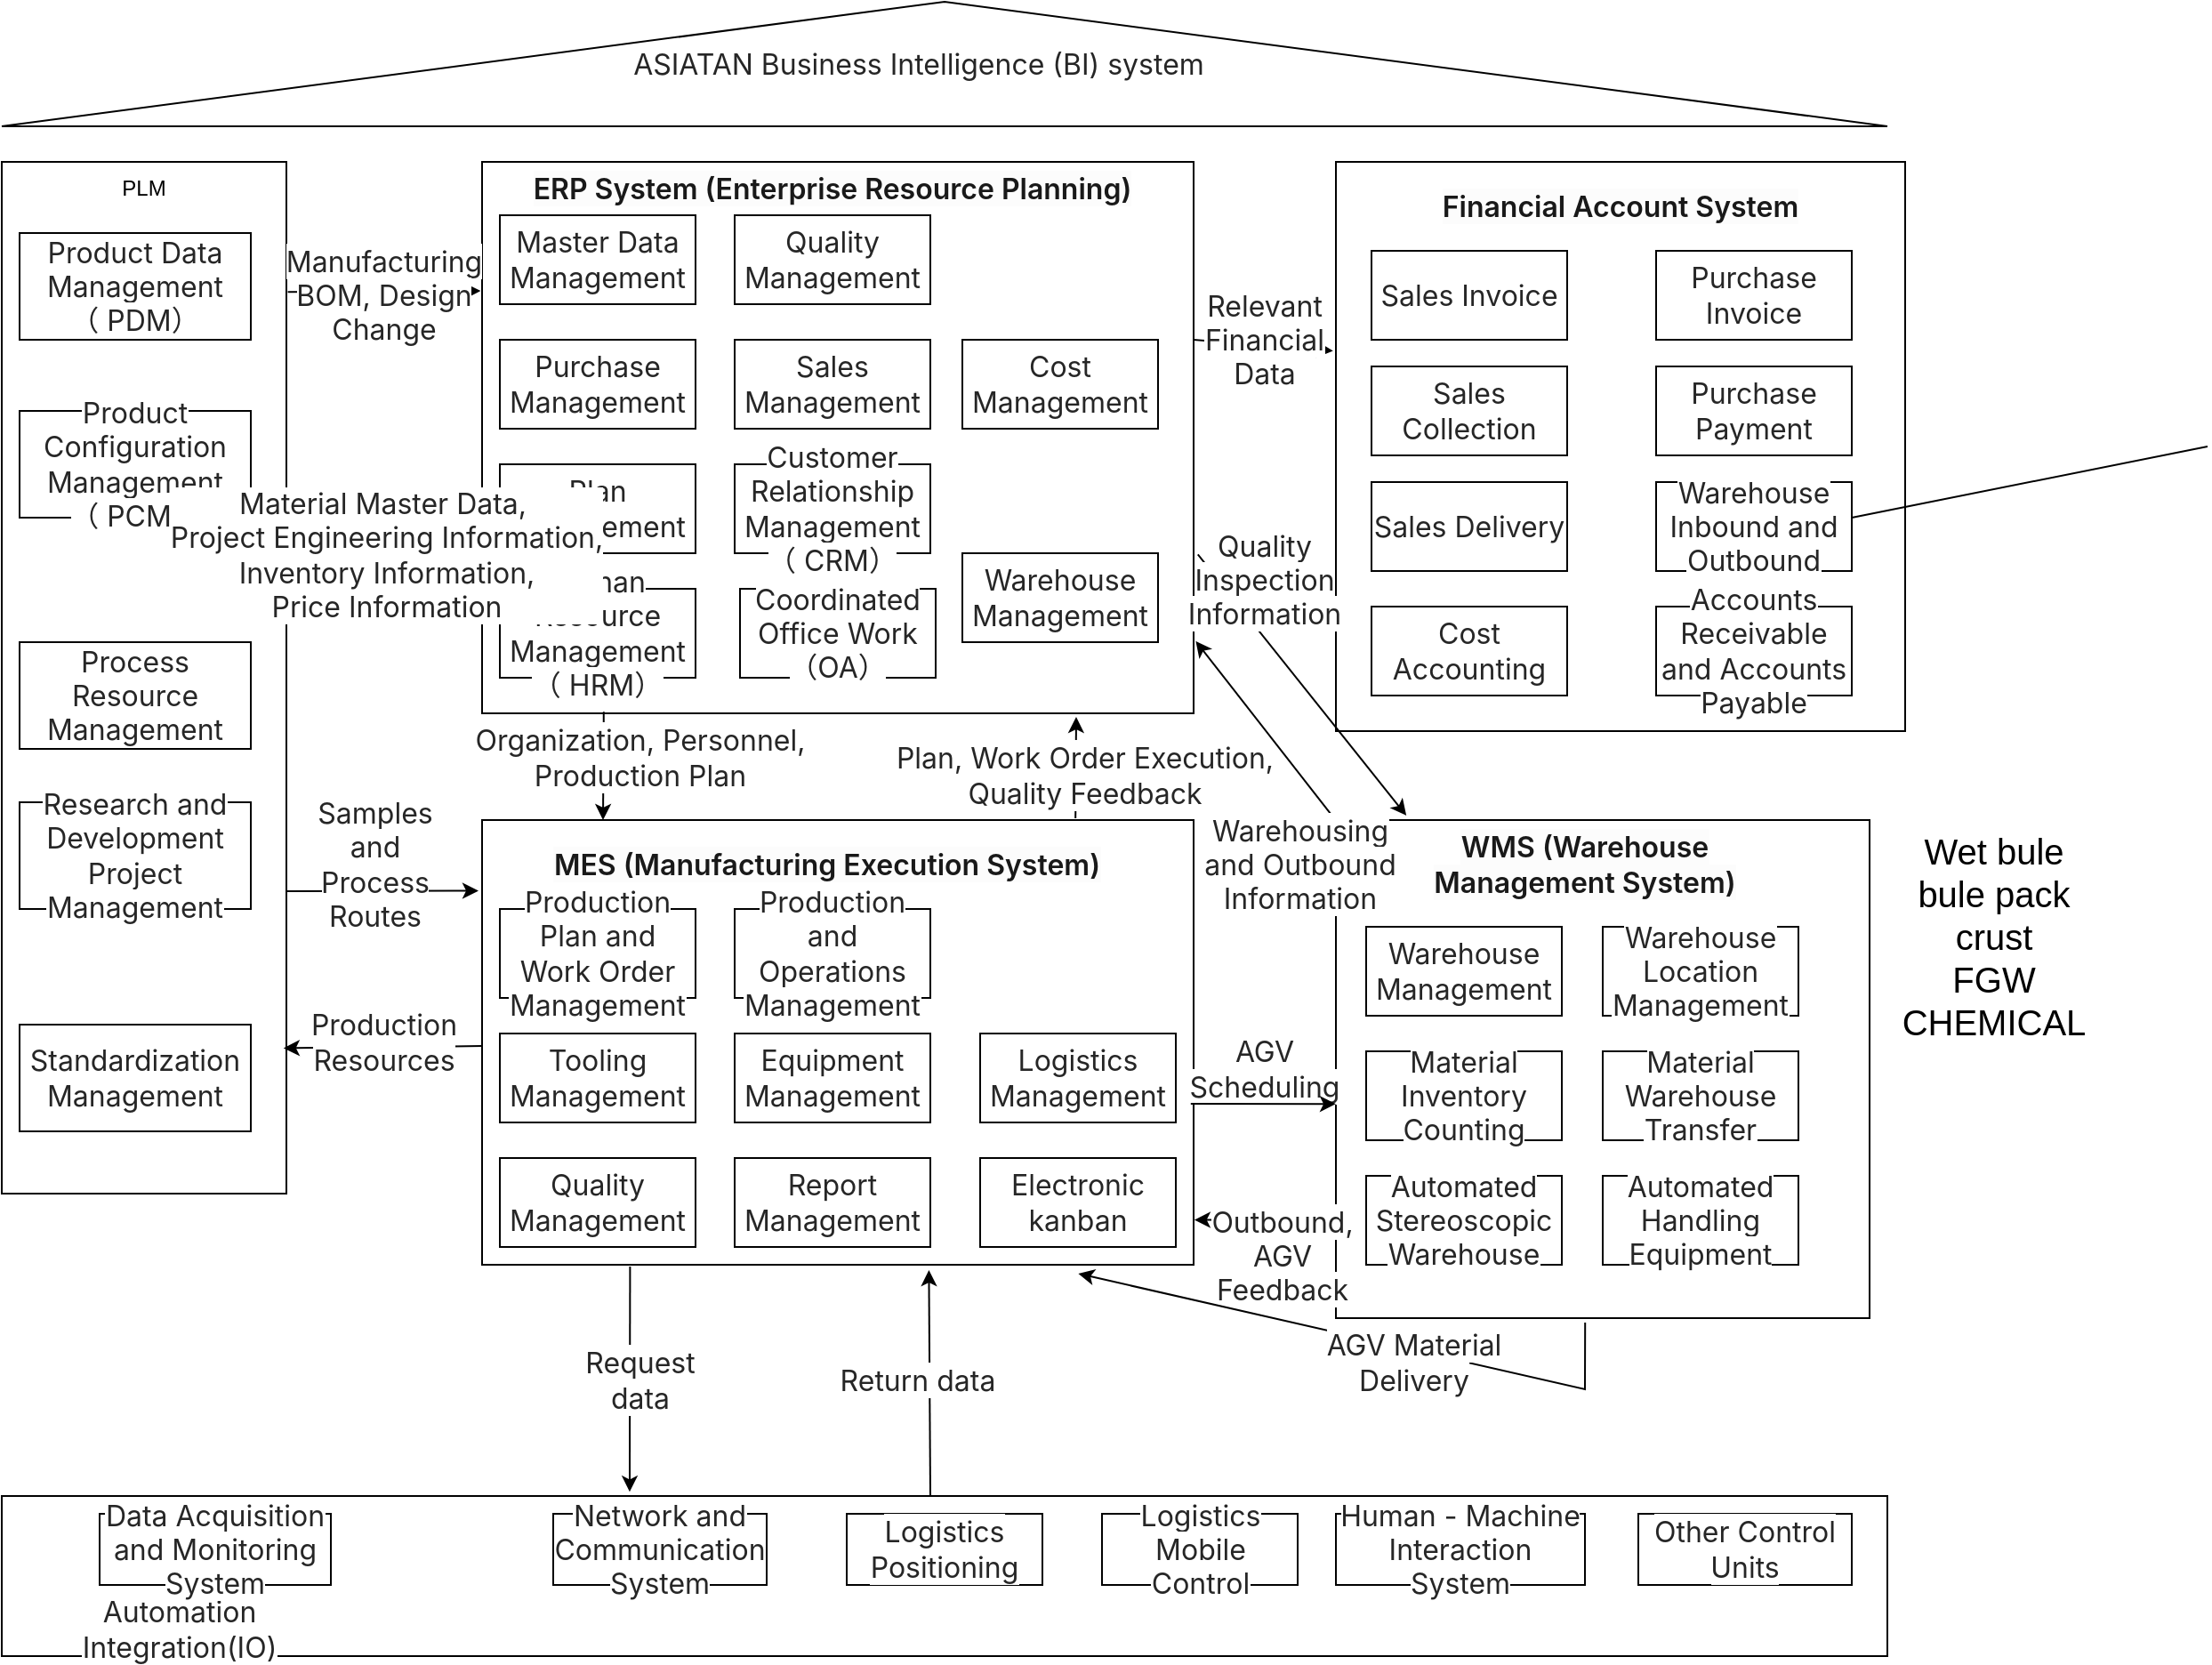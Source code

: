 <mxfile version="27.0.4" pages="2">
  <diagram name="第 1 页" id="Oy0f-ZVfPPDfLsjkSh2S">
    <mxGraphModel dx="2253" dy="777" grid="1" gridSize="10" guides="1" tooltips="1" connect="1" arrows="1" fold="1" page="1" pageScale="1" pageWidth="827" pageHeight="1169" math="0" shadow="0">
      <root>
        <mxCell id="0" />
        <mxCell id="1" parent="0" />
        <mxCell id="EUBYo1c7d4FHBWkMz8hj-1" value="" style="rounded=0;whiteSpace=wrap;html=1;" parent="1" vertex="1">
          <mxGeometry x="-50" y="870" width="1060" height="90" as="geometry" />
        </mxCell>
        <mxCell id="EUBYo1c7d4FHBWkMz8hj-2" value="" style="verticalLabelPosition=bottom;verticalAlign=top;html=1;shape=mxgraph.basic.acute_triangle;dx=0.5;" parent="1" vertex="1">
          <mxGeometry x="-50" y="30" width="1060" height="70" as="geometry" />
        </mxCell>
        <mxCell id="EUBYo1c7d4FHBWkMz8hj-3" value="" style="verticalLabelPosition=bottom;verticalAlign=top;html=1;shape=mxgraph.basic.rect;fillColor2=none;strokeWidth=1;size=20;indent=5;" parent="1" vertex="1">
          <mxGeometry x="-50" y="120" width="160" height="580" as="geometry" />
        </mxCell>
        <mxCell id="EUBYo1c7d4FHBWkMz8hj-6" value="" style="verticalLabelPosition=bottom;verticalAlign=top;html=1;shape=mxgraph.basic.rect;fillColor2=none;strokeWidth=1;size=20;indent=5;" parent="1" vertex="1">
          <mxGeometry x="220" y="120" width="400" height="310" as="geometry" />
        </mxCell>
        <mxCell id="EUBYo1c7d4FHBWkMz8hj-7" value="" style="verticalLabelPosition=bottom;verticalAlign=top;html=1;shape=mxgraph.basic.rect;fillColor2=none;strokeWidth=1;size=20;indent=5;" parent="1" vertex="1">
          <mxGeometry x="220" y="490" width="400" height="250" as="geometry" />
        </mxCell>
        <mxCell id="EUBYo1c7d4FHBWkMz8hj-9" value="" style="verticalLabelPosition=bottom;verticalAlign=top;html=1;shape=mxgraph.basic.rect;fillColor2=none;strokeWidth=1;size=20;indent=5;" parent="1" vertex="1">
          <mxGeometry x="700" y="120" width="320" height="320" as="geometry" />
        </mxCell>
        <mxCell id="EUBYo1c7d4FHBWkMz8hj-10" value="" style="verticalLabelPosition=bottom;verticalAlign=top;html=1;shape=mxgraph.basic.rect;fillColor2=none;strokeWidth=1;size=20;indent=5;" parent="1" vertex="1">
          <mxGeometry x="700" y="490" width="300" height="280" as="geometry" />
        </mxCell>
        <mxCell id="EUBYo1c7d4FHBWkMz8hj-11" value="&lt;span style=&quot;color: rgba(0, 0, 0, 0.85); font-family: Inter, -apple-system, BlinkMacSystemFont, &amp;quot;Segoe UI&amp;quot;, &amp;quot;SF Pro SC&amp;quot;, &amp;quot;SF Pro Display&amp;quot;, &amp;quot;SF Pro Icons&amp;quot;, &amp;quot;PingFang SC&amp;quot;, &amp;quot;Hiragino Sans GB&amp;quot;, &amp;quot;Microsoft YaHei&amp;quot;, &amp;quot;Helvetica Neue&amp;quot;, Helvetica, Arial, sans-serif; font-size: 16px; text-align: start; background-color: rgb(255, 255, 255);&quot;&gt;ASIATAN Business Intelligence (BI) system&lt;/span&gt;" style="text;html=1;align=center;verticalAlign=middle;whiteSpace=wrap;rounded=0;" parent="1" vertex="1">
          <mxGeometry x="294.5" y="50" width="341" height="30" as="geometry" />
        </mxCell>
        <mxCell id="EUBYo1c7d4FHBWkMz8hj-12" value="&lt;span style=&quot;color: rgba(0, 0, 0, 0.85); font-family: Inter, -apple-system, BlinkMacSystemFont, &amp;quot;Segoe UI&amp;quot;, &amp;quot;SF Pro SC&amp;quot;, &amp;quot;SF Pro Display&amp;quot;, &amp;quot;SF Pro Icons&amp;quot;, &amp;quot;PingFang SC&amp;quot;, &amp;quot;Hiragino Sans GB&amp;quot;, &amp;quot;Microsoft YaHei&amp;quot;, &amp;quot;Helvetica Neue&amp;quot;, Helvetica, Arial, sans-serif; font-size: 16px; text-align: start; background-color: rgb(255, 255, 255);&quot;&gt;Product Data Management&lt;/span&gt;&lt;div&gt;&lt;span style=&quot;color: rgba(0, 0, 0, 0.85); font-family: Inter, -apple-system, BlinkMacSystemFont, &amp;quot;Segoe UI&amp;quot;, &amp;quot;SF Pro SC&amp;quot;, &amp;quot;SF Pro Display&amp;quot;, &amp;quot;SF Pro Icons&amp;quot;, &amp;quot;PingFang SC&amp;quot;, &amp;quot;Hiragino Sans GB&amp;quot;, &amp;quot;Microsoft YaHei&amp;quot;, &amp;quot;Helvetica Neue&amp;quot;, Helvetica, Arial, sans-serif; font-size: 16px; text-align: start; background-color: rgb(255, 255, 255);&quot;&gt;（ PDM）&lt;/span&gt;&lt;/div&gt;" style="rounded=0;whiteSpace=wrap;html=1;movable=1;resizable=1;rotatable=1;deletable=1;editable=1;locked=0;connectable=1;" parent="1" vertex="1">
          <mxGeometry x="-40" y="160" width="130" height="60" as="geometry" />
        </mxCell>
        <mxCell id="EUBYo1c7d4FHBWkMz8hj-13" value="&lt;span style=&quot;color: rgba(0, 0, 0, 0.85); font-family: Inter, -apple-system, BlinkMacSystemFont, &amp;quot;Segoe UI&amp;quot;, &amp;quot;SF Pro SC&amp;quot;, &amp;quot;SF Pro Display&amp;quot;, &amp;quot;SF Pro Icons&amp;quot;, &amp;quot;PingFang SC&amp;quot;, &amp;quot;Hiragino Sans GB&amp;quot;, &amp;quot;Microsoft YaHei&amp;quot;, &amp;quot;Helvetica Neue&amp;quot;, Helvetica, Arial, sans-serif; font-size: 16px; text-align: start; background-color: rgb(255, 255, 255);&quot;&gt;Product Configuration Management&lt;/span&gt;&lt;div&gt;&lt;span style=&quot;color: rgba(0, 0, 0, 0.85); font-family: Inter, -apple-system, BlinkMacSystemFont, &amp;quot;Segoe UI&amp;quot;, &amp;quot;SF Pro SC&amp;quot;, &amp;quot;SF Pro Display&amp;quot;, &amp;quot;SF Pro Icons&amp;quot;, &amp;quot;PingFang SC&amp;quot;, &amp;quot;Hiragino Sans GB&amp;quot;, &amp;quot;Microsoft YaHei&amp;quot;, &amp;quot;Helvetica Neue&amp;quot;, Helvetica, Arial, sans-serif; font-size: 16px; text-align: start; background-color: rgb(255, 255, 255);&quot;&gt;（ PCM）&lt;/span&gt;&lt;/div&gt;" style="rounded=0;whiteSpace=wrap;html=1;movable=1;resizable=1;rotatable=1;deletable=1;editable=1;locked=0;connectable=1;" parent="1" vertex="1">
          <mxGeometry x="-40" y="260" width="130" height="60" as="geometry" />
        </mxCell>
        <mxCell id="EUBYo1c7d4FHBWkMz8hj-15" value="&lt;span style=&quot;color: rgba(0, 0, 0, 0.85); font-family: Inter, -apple-system, BlinkMacSystemFont, &amp;quot;Segoe UI&amp;quot;, &amp;quot;SF Pro SC&amp;quot;, &amp;quot;SF Pro Display&amp;quot;, &amp;quot;SF Pro Icons&amp;quot;, &amp;quot;PingFang SC&amp;quot;, &amp;quot;Hiragino Sans GB&amp;quot;, &amp;quot;Microsoft YaHei&amp;quot;, &amp;quot;Helvetica Neue&amp;quot;, Helvetica, Arial, sans-serif; font-size: 16px; text-align: start; background-color: rgb(255, 255, 255);&quot;&gt;Process Resource Management&lt;/span&gt;" style="rounded=0;whiteSpace=wrap;html=1;movable=1;resizable=1;rotatable=1;deletable=1;editable=1;locked=0;connectable=1;" parent="1" vertex="1">
          <mxGeometry x="-40" y="390" width="130" height="60" as="geometry" />
        </mxCell>
        <mxCell id="EUBYo1c7d4FHBWkMz8hj-16" value="&lt;span style=&quot;color: rgba(0, 0, 0, 0.85); font-family: Inter, -apple-system, BlinkMacSystemFont, &amp;quot;Segoe UI&amp;quot;, &amp;quot;SF Pro SC&amp;quot;, &amp;quot;SF Pro Display&amp;quot;, &amp;quot;SF Pro Icons&amp;quot;, &amp;quot;PingFang SC&amp;quot;, &amp;quot;Hiragino Sans GB&amp;quot;, &amp;quot;Microsoft YaHei&amp;quot;, &amp;quot;Helvetica Neue&amp;quot;, Helvetica, Arial, sans-serif; font-size: 16px; text-align: start; background-color: rgb(255, 255, 255);&quot;&gt;Standardization Management&lt;/span&gt;" style="rounded=0;whiteSpace=wrap;html=1;movable=1;resizable=1;rotatable=1;deletable=1;editable=1;locked=0;connectable=1;" parent="1" vertex="1">
          <mxGeometry x="-40" y="605" width="130" height="60" as="geometry" />
        </mxCell>
        <mxCell id="EUBYo1c7d4FHBWkMz8hj-19" value="&lt;span style=&quot;margin: 0px; padding: 0px; border: 0px; font-variant-numeric: inherit; font-variant-east-asian: inherit; font-variant-alternates: inherit; font-variant-position: inherit; font-variant-emoji: inherit; font-weight: 600; font-stretch: inherit; font-size: 16px; line-height: inherit; font-family: &amp;quot;PingFang SC&amp;quot;, -apple-system, BlinkMacSystemFont, &amp;quot;Segoe UI&amp;quot;, Roboto, Ubuntu, &amp;quot;Helvetica Neue&amp;quot;, Helvetica, Arial, &amp;quot;Hiragino Sans GB&amp;quot;, &amp;quot;Microsoft YaHei UI&amp;quot;, &amp;quot;Microsoft YaHei&amp;quot;, &amp;quot;Source Han Sans CN&amp;quot;, sans-serif; font-optical-sizing: inherit; font-size-adjust: inherit; font-kerning: inherit; font-feature-settings: inherit; font-variation-settings: inherit; vertical-align: baseline; color: rgba(0, 0, 0, 0.9); text-align: start; background-color: rgb(252, 252, 252);&quot;&gt;ERP System (Enterprise Resource Planning)​&lt;/span&gt;" style="text;html=1;align=center;verticalAlign=middle;whiteSpace=wrap;rounded=0;" parent="1" vertex="1">
          <mxGeometry x="242" y="120" width="350" height="30" as="geometry" />
        </mxCell>
        <mxCell id="EUBYo1c7d4FHBWkMz8hj-20" value="&lt;span style=&quot;color: rgba(0, 0, 0, 0.85); font-family: Inter, -apple-system, BlinkMacSystemFont, &amp;quot;Segoe UI&amp;quot;, &amp;quot;SF Pro SC&amp;quot;, &amp;quot;SF Pro Display&amp;quot;, &amp;quot;SF Pro Icons&amp;quot;, &amp;quot;PingFang SC&amp;quot;, &amp;quot;Hiragino Sans GB&amp;quot;, &amp;quot;Microsoft YaHei&amp;quot;, &amp;quot;Helvetica Neue&amp;quot;, Helvetica, Arial, sans-serif; font-size: 16px; text-align: start; background-color: rgb(255, 255, 255);&quot;&gt;Master Data Management&lt;/span&gt;" style="rounded=0;whiteSpace=wrap;html=1;" parent="1" vertex="1">
          <mxGeometry x="230" y="150" width="110" height="50" as="geometry" />
        </mxCell>
        <mxCell id="EUBYo1c7d4FHBWkMz8hj-21" value="&lt;span style=&quot;color: rgba(0, 0, 0, 0.85); font-family: Inter, -apple-system, BlinkMacSystemFont, &amp;quot;Segoe UI&amp;quot;, &amp;quot;SF Pro SC&amp;quot;, &amp;quot;SF Pro Display&amp;quot;, &amp;quot;SF Pro Icons&amp;quot;, &amp;quot;PingFang SC&amp;quot;, &amp;quot;Hiragino Sans GB&amp;quot;, &amp;quot;Microsoft YaHei&amp;quot;, &amp;quot;Helvetica Neue&amp;quot;, Helvetica, Arial, sans-serif; font-size: 16px; text-align: start; background-color: rgb(255, 255, 255);&quot;&gt;Quality Management&lt;/span&gt;" style="rounded=0;whiteSpace=wrap;html=1;" parent="1" vertex="1">
          <mxGeometry x="362" y="150" width="110" height="50" as="geometry" />
        </mxCell>
        <mxCell id="EUBYo1c7d4FHBWkMz8hj-22" value="&lt;span style=&quot;color: rgba(0, 0, 0, 0.85); font-family: Inter, -apple-system, BlinkMacSystemFont, &amp;quot;Segoe UI&amp;quot;, &amp;quot;SF Pro SC&amp;quot;, &amp;quot;SF Pro Display&amp;quot;, &amp;quot;SF Pro Icons&amp;quot;, &amp;quot;PingFang SC&amp;quot;, &amp;quot;Hiragino Sans GB&amp;quot;, &amp;quot;Microsoft YaHei&amp;quot;, &amp;quot;Helvetica Neue&amp;quot;, Helvetica, Arial, sans-serif; font-size: 16px; text-align: start; background-color: rgb(255, 255, 255);&quot;&gt;Cost Management&lt;/span&gt;" style="rounded=0;whiteSpace=wrap;html=1;" parent="1" vertex="1">
          <mxGeometry x="490" y="220" width="110" height="50" as="geometry" />
        </mxCell>
        <mxCell id="EUBYo1c7d4FHBWkMz8hj-23" value="&lt;span style=&quot;color: rgba(0, 0, 0, 0.85); font-family: Inter, -apple-system, BlinkMacSystemFont, &amp;quot;Segoe UI&amp;quot;, &amp;quot;SF Pro SC&amp;quot;, &amp;quot;SF Pro Display&amp;quot;, &amp;quot;SF Pro Icons&amp;quot;, &amp;quot;PingFang SC&amp;quot;, &amp;quot;Hiragino Sans GB&amp;quot;, &amp;quot;Microsoft YaHei&amp;quot;, &amp;quot;Helvetica Neue&amp;quot;, Helvetica, Arial, sans-serif; font-size: 16px; text-align: start; background-color: rgb(255, 255, 255);&quot;&gt;Accounts Receivable and Accounts Payable&lt;/span&gt;" style="rounded=0;whiteSpace=wrap;html=1;" parent="1" vertex="1">
          <mxGeometry x="880" y="370" width="110" height="50" as="geometry" />
        </mxCell>
        <mxCell id="EUBYo1c7d4FHBWkMz8hj-24" value="&lt;span style=&quot;color: rgba(0, 0, 0, 0.85); font-family: Inter, -apple-system, BlinkMacSystemFont, &amp;quot;Segoe UI&amp;quot;, &amp;quot;SF Pro SC&amp;quot;, &amp;quot;SF Pro Display&amp;quot;, &amp;quot;SF Pro Icons&amp;quot;, &amp;quot;PingFang SC&amp;quot;, &amp;quot;Hiragino Sans GB&amp;quot;, &amp;quot;Microsoft YaHei&amp;quot;, &amp;quot;Helvetica Neue&amp;quot;, Helvetica, Arial, sans-serif; font-size: 16px; text-align: start; background-color: rgb(255, 255, 255);&quot;&gt;Sales Management&lt;/span&gt;" style="rounded=0;whiteSpace=wrap;html=1;" parent="1" vertex="1">
          <mxGeometry x="362" y="220" width="110" height="50" as="geometry" />
        </mxCell>
        <mxCell id="EUBYo1c7d4FHBWkMz8hj-25" value="&lt;span style=&quot;color: rgba(0, 0, 0, 0.85); font-family: Inter, -apple-system, BlinkMacSystemFont, &amp;quot;Segoe UI&amp;quot;, &amp;quot;SF Pro SC&amp;quot;, &amp;quot;SF Pro Display&amp;quot;, &amp;quot;SF Pro Icons&amp;quot;, &amp;quot;PingFang SC&amp;quot;, &amp;quot;Hiragino Sans GB&amp;quot;, &amp;quot;Microsoft YaHei&amp;quot;, &amp;quot;Helvetica Neue&amp;quot;, Helvetica, Arial, sans-serif; font-size: 16px; text-align: start; background-color: rgb(255, 255, 255);&quot;&gt;Purchase Management&lt;/span&gt;" style="rounded=0;whiteSpace=wrap;html=1;" parent="1" vertex="1">
          <mxGeometry x="230" y="220" width="110" height="50" as="geometry" />
        </mxCell>
        <mxCell id="EUBYo1c7d4FHBWkMz8hj-26" value="&lt;span style=&quot;color: rgba(0, 0, 0, 0.85); font-family: Inter, -apple-system, BlinkMacSystemFont, &amp;quot;Segoe UI&amp;quot;, &amp;quot;SF Pro SC&amp;quot;, &amp;quot;SF Pro Display&amp;quot;, &amp;quot;SF Pro Icons&amp;quot;, &amp;quot;PingFang SC&amp;quot;, &amp;quot;Hiragino Sans GB&amp;quot;, &amp;quot;Microsoft YaHei&amp;quot;, &amp;quot;Helvetica Neue&amp;quot;, Helvetica, Arial, sans-serif; font-size: 16px; text-align: start; background-color: rgb(255, 255, 255);&quot;&gt;Plan Management&lt;/span&gt;" style="rounded=0;whiteSpace=wrap;html=1;" parent="1" vertex="1">
          <mxGeometry x="230" y="290" width="110" height="50" as="geometry" />
        </mxCell>
        <mxCell id="EUBYo1c7d4FHBWkMz8hj-27" value="&lt;span style=&quot;color: rgba(0, 0, 0, 0.85); font-family: Inter, -apple-system, BlinkMacSystemFont, &amp;quot;Segoe UI&amp;quot;, &amp;quot;SF Pro SC&amp;quot;, &amp;quot;SF Pro Display&amp;quot;, &amp;quot;SF Pro Icons&amp;quot;, &amp;quot;PingFang SC&amp;quot;, &amp;quot;Hiragino Sans GB&amp;quot;, &amp;quot;Microsoft YaHei&amp;quot;, &amp;quot;Helvetica Neue&amp;quot;, Helvetica, Arial, sans-serif; font-size: 16px; text-align: start; background-color: rgb(255, 255, 255);&quot;&gt;Customer Relationship Management（ CRM）&lt;/span&gt;" style="rounded=0;whiteSpace=wrap;html=1;" parent="1" vertex="1">
          <mxGeometry x="362" y="290" width="110" height="50" as="geometry" />
        </mxCell>
        <mxCell id="EUBYo1c7d4FHBWkMz8hj-28" value="&lt;span style=&quot;color: rgba(0, 0, 0, 0.85); font-family: Inter, -apple-system, BlinkMacSystemFont, &amp;quot;Segoe UI&amp;quot;, &amp;quot;SF Pro SC&amp;quot;, &amp;quot;SF Pro Display&amp;quot;, &amp;quot;SF Pro Icons&amp;quot;, &amp;quot;PingFang SC&amp;quot;, &amp;quot;Hiragino Sans GB&amp;quot;, &amp;quot;Microsoft YaHei&amp;quot;, &amp;quot;Helvetica Neue&amp;quot;, Helvetica, Arial, sans-serif; font-size: 16px; text-align: start; background-color: rgb(255, 255, 255);&quot;&gt;Warehouse Management&lt;/span&gt;" style="rounded=0;whiteSpace=wrap;html=1;" parent="1" vertex="1">
          <mxGeometry x="490" y="340" width="110" height="50" as="geometry" />
        </mxCell>
        <mxCell id="EUBYo1c7d4FHBWkMz8hj-29" value="&lt;span style=&quot;color: rgba(0, 0, 0, 0.85); font-family: Inter, -apple-system, BlinkMacSystemFont, &amp;quot;Segoe UI&amp;quot;, &amp;quot;SF Pro SC&amp;quot;, &amp;quot;SF Pro Display&amp;quot;, &amp;quot;SF Pro Icons&amp;quot;, &amp;quot;PingFang SC&amp;quot;, &amp;quot;Hiragino Sans GB&amp;quot;, &amp;quot;Microsoft YaHei&amp;quot;, &amp;quot;Helvetica Neue&amp;quot;, Helvetica, Arial, sans-serif; font-size: 16px; text-align: start; background-color: rgb(255, 255, 255);&quot;&gt;Human Resource Management（ HRM）&lt;/span&gt;" style="rounded=0;whiteSpace=wrap;html=1;" parent="1" vertex="1">
          <mxGeometry x="230" y="360" width="110" height="50" as="geometry" />
        </mxCell>
        <mxCell id="EUBYo1c7d4FHBWkMz8hj-30" value="&lt;span style=&quot;color: rgba(0, 0, 0, 0.85); font-family: Inter, -apple-system, BlinkMacSystemFont, &amp;quot;Segoe UI&amp;quot;, &amp;quot;SF Pro SC&amp;quot;, &amp;quot;SF Pro Display&amp;quot;, &amp;quot;SF Pro Icons&amp;quot;, &amp;quot;PingFang SC&amp;quot;, &amp;quot;Hiragino Sans GB&amp;quot;, &amp;quot;Microsoft YaHei&amp;quot;, &amp;quot;Helvetica Neue&amp;quot;, Helvetica, Arial, sans-serif; font-size: 16px; text-align: start; background-color: rgb(255, 255, 255);&quot;&gt;Coordinated Office Work&lt;/span&gt;&lt;div&gt;&lt;span style=&quot;color: rgba(0, 0, 0, 0.85); font-family: Inter, -apple-system, BlinkMacSystemFont, &amp;quot;Segoe UI&amp;quot;, &amp;quot;SF Pro SC&amp;quot;, &amp;quot;SF Pro Display&amp;quot;, &amp;quot;SF Pro Icons&amp;quot;, &amp;quot;PingFang SC&amp;quot;, &amp;quot;Hiragino Sans GB&amp;quot;, &amp;quot;Microsoft YaHei&amp;quot;, &amp;quot;Helvetica Neue&amp;quot;, Helvetica, Arial, sans-serif; font-size: 16px; text-align: start; background-color: rgb(255, 255, 255);&quot;&gt;（OA）&lt;/span&gt;&lt;/div&gt;" style="rounded=0;whiteSpace=wrap;html=1;" parent="1" vertex="1">
          <mxGeometry x="365" y="360" width="110" height="50" as="geometry" />
        </mxCell>
        <mxCell id="EUBYo1c7d4FHBWkMz8hj-31" value="&lt;span style=&quot;margin: 0px; padding: 0px; border: 0px; font-variant-numeric: inherit; font-variant-east-asian: inherit; font-variant-alternates: inherit; font-variant-position: inherit; font-variant-emoji: inherit; font-weight: 600; font-stretch: inherit; font-size: 16px; line-height: inherit; font-family: &amp;quot;PingFang SC&amp;quot;, -apple-system, BlinkMacSystemFont, &amp;quot;Segoe UI&amp;quot;, Roboto, Ubuntu, &amp;quot;Helvetica Neue&amp;quot;, Helvetica, Arial, &amp;quot;Hiragino Sans GB&amp;quot;, &amp;quot;Microsoft YaHei UI&amp;quot;, &amp;quot;Microsoft YaHei&amp;quot;, &amp;quot;Source Han Sans CN&amp;quot;, sans-serif; font-optical-sizing: inherit; font-size-adjust: inherit; font-kerning: inherit; font-feature-settings: inherit; font-variation-settings: inherit; vertical-align: baseline; color: rgba(0, 0, 0, 0.9); text-align: start; background-color: rgb(252, 252, 252);&quot;&gt;MES (Manufacturing Execution System)​&lt;/span&gt;" style="text;html=1;align=center;verticalAlign=middle;whiteSpace=wrap;rounded=0;" parent="1" vertex="1">
          <mxGeometry x="258.5" y="500" width="310" height="30" as="geometry" />
        </mxCell>
        <mxCell id="EUBYo1c7d4FHBWkMz8hj-32" value="&lt;span style=&quot;color: rgba(0, 0, 0, 0.85); font-family: Inter, -apple-system, BlinkMacSystemFont, &amp;quot;Segoe UI&amp;quot;, &amp;quot;SF Pro SC&amp;quot;, &amp;quot;SF Pro Display&amp;quot;, &amp;quot;SF Pro Icons&amp;quot;, &amp;quot;PingFang SC&amp;quot;, &amp;quot;Hiragino Sans GB&amp;quot;, &amp;quot;Microsoft YaHei&amp;quot;, &amp;quot;Helvetica Neue&amp;quot;, Helvetica, Arial, sans-serif; font-size: 16px; text-align: start; background-color: rgb(255, 255, 255);&quot;&gt;Production Plan and Work Order Management&lt;/span&gt;" style="rounded=0;whiteSpace=wrap;html=1;" parent="1" vertex="1">
          <mxGeometry x="230" y="540" width="110" height="50" as="geometry" />
        </mxCell>
        <mxCell id="EUBYo1c7d4FHBWkMz8hj-33" value="&lt;span style=&quot;color: rgba(0, 0, 0, 0.85); font-family: Inter, -apple-system, BlinkMacSystemFont, &amp;quot;Segoe UI&amp;quot;, &amp;quot;SF Pro SC&amp;quot;, &amp;quot;SF Pro Display&amp;quot;, &amp;quot;SF Pro Icons&amp;quot;, &amp;quot;PingFang SC&amp;quot;, &amp;quot;Hiragino Sans GB&amp;quot;, &amp;quot;Microsoft YaHei&amp;quot;, &amp;quot;Helvetica Neue&amp;quot;, Helvetica, Arial, sans-serif; font-size: 16px; text-align: start; background-color: rgb(255, 255, 255);&quot;&gt;Production and Operations Management&lt;/span&gt;" style="rounded=0;whiteSpace=wrap;html=1;" parent="1" vertex="1">
          <mxGeometry x="362" y="540" width="110" height="50" as="geometry" />
        </mxCell>
        <mxCell id="EUBYo1c7d4FHBWkMz8hj-35" value="&lt;span style=&quot;color: rgba(0, 0, 0, 0.85); font-family: Inter, -apple-system, BlinkMacSystemFont, &amp;quot;Segoe UI&amp;quot;, &amp;quot;SF Pro SC&amp;quot;, &amp;quot;SF Pro Display&amp;quot;, &amp;quot;SF Pro Icons&amp;quot;, &amp;quot;PingFang SC&amp;quot;, &amp;quot;Hiragino Sans GB&amp;quot;, &amp;quot;Microsoft YaHei&amp;quot;, &amp;quot;Helvetica Neue&amp;quot;, Helvetica, Arial, sans-serif; font-size: 16px; text-align: start; background-color: rgb(255, 255, 255);&quot;&gt;Tooling Management&lt;/span&gt;" style="rounded=0;whiteSpace=wrap;html=1;" parent="1" vertex="1">
          <mxGeometry x="230" y="610" width="110" height="50" as="geometry" />
        </mxCell>
        <mxCell id="EUBYo1c7d4FHBWkMz8hj-36" value="&lt;span style=&quot;color: rgba(0, 0, 0, 0.85); font-family: Inter, -apple-system, BlinkMacSystemFont, &amp;quot;Segoe UI&amp;quot;, &amp;quot;SF Pro SC&amp;quot;, &amp;quot;SF Pro Display&amp;quot;, &amp;quot;SF Pro Icons&amp;quot;, &amp;quot;PingFang SC&amp;quot;, &amp;quot;Hiragino Sans GB&amp;quot;, &amp;quot;Microsoft YaHei&amp;quot;, &amp;quot;Helvetica Neue&amp;quot;, Helvetica, Arial, sans-serif; font-size: 16px; text-align: start; background-color: rgb(255, 255, 255);&quot;&gt;Equipment Management&lt;/span&gt;" style="rounded=0;whiteSpace=wrap;html=1;" parent="1" vertex="1">
          <mxGeometry x="362" y="610" width="110" height="50" as="geometry" />
        </mxCell>
        <mxCell id="EUBYo1c7d4FHBWkMz8hj-37" value="&lt;span style=&quot;color: rgba(0, 0, 0, 0.85); font-family: Inter, -apple-system, BlinkMacSystemFont, &amp;quot;Segoe UI&amp;quot;, &amp;quot;SF Pro SC&amp;quot;, &amp;quot;SF Pro Display&amp;quot;, &amp;quot;SF Pro Icons&amp;quot;, &amp;quot;PingFang SC&amp;quot;, &amp;quot;Hiragino Sans GB&amp;quot;, &amp;quot;Microsoft YaHei&amp;quot;, &amp;quot;Helvetica Neue&amp;quot;, Helvetica, Arial, sans-serif; font-size: 16px; text-align: start; background-color: rgb(255, 255, 255);&quot;&gt;Logistics Management&lt;/span&gt;" style="rounded=0;whiteSpace=wrap;html=1;" parent="1" vertex="1">
          <mxGeometry x="500" y="610" width="110" height="50" as="geometry" />
        </mxCell>
        <mxCell id="EUBYo1c7d4FHBWkMz8hj-38" value="&lt;span style=&quot;color: rgba(0, 0, 0, 0.85); font-family: Inter, -apple-system, BlinkMacSystemFont, &amp;quot;Segoe UI&amp;quot;, &amp;quot;SF Pro SC&amp;quot;, &amp;quot;SF Pro Display&amp;quot;, &amp;quot;SF Pro Icons&amp;quot;, &amp;quot;PingFang SC&amp;quot;, &amp;quot;Hiragino Sans GB&amp;quot;, &amp;quot;Microsoft YaHei&amp;quot;, &amp;quot;Helvetica Neue&amp;quot;, Helvetica, Arial, sans-serif; font-size: 16px; text-align: start; background-color: rgb(255, 255, 255);&quot;&gt;Quality Management&lt;/span&gt;" style="rounded=0;whiteSpace=wrap;html=1;" parent="1" vertex="1">
          <mxGeometry x="230" y="680" width="110" height="50" as="geometry" />
        </mxCell>
        <mxCell id="EUBYo1c7d4FHBWkMz8hj-39" value="&lt;span style=&quot;color: rgba(0, 0, 0, 0.85); font-family: Inter, -apple-system, BlinkMacSystemFont, &amp;quot;Segoe UI&amp;quot;, &amp;quot;SF Pro SC&amp;quot;, &amp;quot;SF Pro Display&amp;quot;, &amp;quot;SF Pro Icons&amp;quot;, &amp;quot;PingFang SC&amp;quot;, &amp;quot;Hiragino Sans GB&amp;quot;, &amp;quot;Microsoft YaHei&amp;quot;, &amp;quot;Helvetica Neue&amp;quot;, Helvetica, Arial, sans-serif; font-size: 16px; text-align: start; background-color: rgb(255, 255, 255);&quot;&gt;Report Management&lt;/span&gt;" style="rounded=0;whiteSpace=wrap;html=1;" parent="1" vertex="1">
          <mxGeometry x="362" y="680" width="110" height="50" as="geometry" />
        </mxCell>
        <mxCell id="EUBYo1c7d4FHBWkMz8hj-40" value="&lt;span style=&quot;color: rgba(0, 0, 0, 0.85); font-family: Inter, -apple-system, BlinkMacSystemFont, &amp;quot;Segoe UI&amp;quot;, &amp;quot;SF Pro SC&amp;quot;, &amp;quot;SF Pro Display&amp;quot;, &amp;quot;SF Pro Icons&amp;quot;, &amp;quot;PingFang SC&amp;quot;, &amp;quot;Hiragino Sans GB&amp;quot;, &amp;quot;Microsoft YaHei&amp;quot;, &amp;quot;Helvetica Neue&amp;quot;, Helvetica, Arial, sans-serif; font-size: 16px; text-align: start; background-color: rgb(255, 255, 255);&quot;&gt;Electronic kanban&lt;/span&gt;" style="rounded=0;whiteSpace=wrap;html=1;" parent="1" vertex="1">
          <mxGeometry x="500" y="680" width="110" height="50" as="geometry" />
        </mxCell>
        <mxCell id="EUBYo1c7d4FHBWkMz8hj-41" value="&lt;span style=&quot;margin: 0px; padding: 0px; border: 0px; font-variant-numeric: inherit; font-variant-east-asian: inherit; font-variant-alternates: inherit; font-variant-position: inherit; font-variant-emoji: inherit; font-weight: 600; font-stretch: inherit; font-size: 16px; line-height: inherit; font-family: &amp;quot;PingFang SC&amp;quot;, -apple-system, BlinkMacSystemFont, &amp;quot;Segoe UI&amp;quot;, Roboto, Ubuntu, &amp;quot;Helvetica Neue&amp;quot;, Helvetica, Arial, &amp;quot;Hiragino Sans GB&amp;quot;, &amp;quot;Microsoft YaHei UI&amp;quot;, &amp;quot;Microsoft YaHei&amp;quot;, &amp;quot;Source Han Sans CN&amp;quot;, sans-serif; font-optical-sizing: inherit; font-size-adjust: inherit; font-kerning: inherit; font-feature-settings: inherit; font-variation-settings: inherit; vertical-align: baseline; color: rgba(0, 0, 0, 0.9); text-align: start; background-color: rgb(252, 252, 252);&quot;&gt;Financial Account System&lt;/span&gt;" style="text;html=1;align=center;verticalAlign=middle;whiteSpace=wrap;rounded=0;" parent="1" vertex="1">
          <mxGeometry x="755" y="130" width="210" height="30" as="geometry" />
        </mxCell>
        <mxCell id="EUBYo1c7d4FHBWkMz8hj-42" value="&lt;span style=&quot;color: rgba(0, 0, 0, 0.85); font-family: Inter, -apple-system, BlinkMacSystemFont, &amp;quot;Segoe UI&amp;quot;, &amp;quot;SF Pro SC&amp;quot;, &amp;quot;SF Pro Display&amp;quot;, &amp;quot;SF Pro Icons&amp;quot;, &amp;quot;PingFang SC&amp;quot;, &amp;quot;Hiragino Sans GB&amp;quot;, &amp;quot;Microsoft YaHei&amp;quot;, &amp;quot;Helvetica Neue&amp;quot;, Helvetica, Arial, sans-serif; font-size: 16px; text-align: start; background-color: rgb(255, 255, 255);&quot;&gt;Sales Invoice&lt;/span&gt;" style="rounded=0;whiteSpace=wrap;html=1;" parent="1" vertex="1">
          <mxGeometry x="720" y="170" width="110" height="50" as="geometry" />
        </mxCell>
        <mxCell id="EUBYo1c7d4FHBWkMz8hj-43" value="&lt;span style=&quot;color: rgba(0, 0, 0, 0.85); font-family: Inter, -apple-system, BlinkMacSystemFont, &amp;quot;Segoe UI&amp;quot;, &amp;quot;SF Pro SC&amp;quot;, &amp;quot;SF Pro Display&amp;quot;, &amp;quot;SF Pro Icons&amp;quot;, &amp;quot;PingFang SC&amp;quot;, &amp;quot;Hiragino Sans GB&amp;quot;, &amp;quot;Microsoft YaHei&amp;quot;, &amp;quot;Helvetica Neue&amp;quot;, Helvetica, Arial, sans-serif; font-size: 16px; text-align: start; background-color: rgb(255, 255, 255);&quot;&gt;Purchase Invoice&lt;/span&gt;" style="rounded=0;whiteSpace=wrap;html=1;" parent="1" vertex="1">
          <mxGeometry x="880" y="170" width="110" height="50" as="geometry" />
        </mxCell>
        <mxCell id="EUBYo1c7d4FHBWkMz8hj-44" value="&lt;span style=&quot;color: rgba(0, 0, 0, 0.85); font-family: Inter, -apple-system, BlinkMacSystemFont, &amp;quot;Segoe UI&amp;quot;, &amp;quot;SF Pro SC&amp;quot;, &amp;quot;SF Pro Display&amp;quot;, &amp;quot;SF Pro Icons&amp;quot;, &amp;quot;PingFang SC&amp;quot;, &amp;quot;Hiragino Sans GB&amp;quot;, &amp;quot;Microsoft YaHei&amp;quot;, &amp;quot;Helvetica Neue&amp;quot;, Helvetica, Arial, sans-serif; font-size: 16px; text-align: start; background-color: rgb(255, 255, 255);&quot;&gt;Sales Collection&lt;/span&gt;" style="rounded=0;whiteSpace=wrap;html=1;" parent="1" vertex="1">
          <mxGeometry x="720" y="235" width="110" height="50" as="geometry" />
        </mxCell>
        <mxCell id="EUBYo1c7d4FHBWkMz8hj-45" value="&lt;span style=&quot;color: rgba(0, 0, 0, 0.85); font-family: Inter, -apple-system, BlinkMacSystemFont, &amp;quot;Segoe UI&amp;quot;, &amp;quot;SF Pro SC&amp;quot;, &amp;quot;SF Pro Display&amp;quot;, &amp;quot;SF Pro Icons&amp;quot;, &amp;quot;PingFang SC&amp;quot;, &amp;quot;Hiragino Sans GB&amp;quot;, &amp;quot;Microsoft YaHei&amp;quot;, &amp;quot;Helvetica Neue&amp;quot;, Helvetica, Arial, sans-serif; font-size: 16px; text-align: start; background-color: rgb(255, 255, 255);&quot;&gt;Purchase Payment&lt;/span&gt;" style="rounded=0;whiteSpace=wrap;html=1;" parent="1" vertex="1">
          <mxGeometry x="880" y="235" width="110" height="50" as="geometry" />
        </mxCell>
        <mxCell id="EUBYo1c7d4FHBWkMz8hj-46" value="&lt;span style=&quot;color: rgba(0, 0, 0, 0.85); font-family: Inter, -apple-system, BlinkMacSystemFont, &amp;quot;Segoe UI&amp;quot;, &amp;quot;SF Pro SC&amp;quot;, &amp;quot;SF Pro Display&amp;quot;, &amp;quot;SF Pro Icons&amp;quot;, &amp;quot;PingFang SC&amp;quot;, &amp;quot;Hiragino Sans GB&amp;quot;, &amp;quot;Microsoft YaHei&amp;quot;, &amp;quot;Helvetica Neue&amp;quot;, Helvetica, Arial, sans-serif; font-size: 16px; text-align: start; background-color: rgb(255, 255, 255);&quot;&gt;Sales Delivery&lt;/span&gt;" style="rounded=0;whiteSpace=wrap;html=1;" parent="1" vertex="1">
          <mxGeometry x="720" y="300" width="110" height="50" as="geometry" />
        </mxCell>
        <mxCell id="EUBYo1c7d4FHBWkMz8hj-47" value="&lt;span style=&quot;color: rgba(0, 0, 0, 0.85); font-family: Inter, -apple-system, BlinkMacSystemFont, &amp;quot;Segoe UI&amp;quot;, &amp;quot;SF Pro SC&amp;quot;, &amp;quot;SF Pro Display&amp;quot;, &amp;quot;SF Pro Icons&amp;quot;, &amp;quot;PingFang SC&amp;quot;, &amp;quot;Hiragino Sans GB&amp;quot;, &amp;quot;Microsoft YaHei&amp;quot;, &amp;quot;Helvetica Neue&amp;quot;, Helvetica, Arial, sans-serif; font-size: 16px; text-align: start; background-color: rgb(255, 255, 255);&quot;&gt;Warehouse Inbound and Outbound&lt;/span&gt;" style="rounded=0;whiteSpace=wrap;html=1;" parent="1" vertex="1">
          <mxGeometry x="880" y="300" width="110" height="50" as="geometry" />
        </mxCell>
        <mxCell id="EUBYo1c7d4FHBWkMz8hj-48" value="&lt;span style=&quot;color: rgba(0, 0, 0, 0.85); font-family: Inter, -apple-system, BlinkMacSystemFont, &amp;quot;Segoe UI&amp;quot;, &amp;quot;SF Pro SC&amp;quot;, &amp;quot;SF Pro Display&amp;quot;, &amp;quot;SF Pro Icons&amp;quot;, &amp;quot;PingFang SC&amp;quot;, &amp;quot;Hiragino Sans GB&amp;quot;, &amp;quot;Microsoft YaHei&amp;quot;, &amp;quot;Helvetica Neue&amp;quot;, Helvetica, Arial, sans-serif; font-size: 16px; text-align: start; background-color: rgb(255, 255, 255);&quot;&gt;Cost Accounting&lt;/span&gt;" style="rounded=0;whiteSpace=wrap;html=1;" parent="1" vertex="1">
          <mxGeometry x="720" y="370" width="110" height="50" as="geometry" />
        </mxCell>
        <mxCell id="EUBYo1c7d4FHBWkMz8hj-49" value="&lt;span style=&quot;margin: 0px; padding: 0px; border: 0px; font-variant-numeric: inherit; font-variant-east-asian: inherit; font-variant-alternates: inherit; font-variant-position: inherit; font-variant-emoji: inherit; font-weight: 600; font-stretch: inherit; font-size: 16px; line-height: inherit; font-family: &amp;quot;PingFang SC&amp;quot;, -apple-system, BlinkMacSystemFont, &amp;quot;Segoe UI&amp;quot;, Roboto, Ubuntu, &amp;quot;Helvetica Neue&amp;quot;, Helvetica, Arial, &amp;quot;Hiragino Sans GB&amp;quot;, &amp;quot;Microsoft YaHei UI&amp;quot;, &amp;quot;Microsoft YaHei&amp;quot;, &amp;quot;Source Han Sans CN&amp;quot;, sans-serif; font-optical-sizing: inherit; font-size-adjust: inherit; font-kerning: inherit; font-feature-settings: inherit; font-variation-settings: inherit; vertical-align: baseline; color: rgba(0, 0, 0, 0.9); text-align: start; background-color: rgb(252, 252, 252);&quot;&gt;WMS (Warehouse Management System)​&lt;/span&gt;" style="text;html=1;align=center;verticalAlign=middle;whiteSpace=wrap;rounded=0;" parent="1" vertex="1">
          <mxGeometry x="725" y="500" width="230" height="30" as="geometry" />
        </mxCell>
        <mxCell id="EUBYo1c7d4FHBWkMz8hj-50" value="&lt;span style=&quot;color: rgba(0, 0, 0, 0.85); font-family: Inter, -apple-system, BlinkMacSystemFont, &amp;quot;Segoe UI&amp;quot;, &amp;quot;SF Pro SC&amp;quot;, &amp;quot;SF Pro Display&amp;quot;, &amp;quot;SF Pro Icons&amp;quot;, &amp;quot;PingFang SC&amp;quot;, &amp;quot;Hiragino Sans GB&amp;quot;, &amp;quot;Microsoft YaHei&amp;quot;, &amp;quot;Helvetica Neue&amp;quot;, Helvetica, Arial, sans-serif; font-size: 16px; text-align: start; background-color: rgb(255, 255, 255);&quot;&gt;Warehouse Management&lt;/span&gt;" style="rounded=0;whiteSpace=wrap;html=1;" parent="1" vertex="1">
          <mxGeometry x="717" y="550" width="110" height="50" as="geometry" />
        </mxCell>
        <mxCell id="EUBYo1c7d4FHBWkMz8hj-51" value="&lt;span style=&quot;color: rgba(0, 0, 0, 0.85); font-family: Inter, -apple-system, BlinkMacSystemFont, &amp;quot;Segoe UI&amp;quot;, &amp;quot;SF Pro SC&amp;quot;, &amp;quot;SF Pro Display&amp;quot;, &amp;quot;SF Pro Icons&amp;quot;, &amp;quot;PingFang SC&amp;quot;, &amp;quot;Hiragino Sans GB&amp;quot;, &amp;quot;Microsoft YaHei&amp;quot;, &amp;quot;Helvetica Neue&amp;quot;, Helvetica, Arial, sans-serif; font-size: 16px; text-align: start; background-color: rgb(255, 255, 255);&quot;&gt;Warehouse Location Management&lt;/span&gt;" style="rounded=0;whiteSpace=wrap;html=1;" parent="1" vertex="1">
          <mxGeometry x="850" y="550" width="110" height="50" as="geometry" />
        </mxCell>
        <mxCell id="EUBYo1c7d4FHBWkMz8hj-52" value="&lt;span style=&quot;color: rgba(0, 0, 0, 0.85); font-family: Inter, -apple-system, BlinkMacSystemFont, &amp;quot;Segoe UI&amp;quot;, &amp;quot;SF Pro SC&amp;quot;, &amp;quot;SF Pro Display&amp;quot;, &amp;quot;SF Pro Icons&amp;quot;, &amp;quot;PingFang SC&amp;quot;, &amp;quot;Hiragino Sans GB&amp;quot;, &amp;quot;Microsoft YaHei&amp;quot;, &amp;quot;Helvetica Neue&amp;quot;, Helvetica, Arial, sans-serif; font-size: 16px; text-align: start; background-color: rgb(255, 255, 255);&quot;&gt;Material Inventory Counting&lt;/span&gt;" style="rounded=0;whiteSpace=wrap;html=1;" parent="1" vertex="1">
          <mxGeometry x="717" y="620" width="110" height="50" as="geometry" />
        </mxCell>
        <mxCell id="EUBYo1c7d4FHBWkMz8hj-53" value="&lt;span style=&quot;color: rgba(0, 0, 0, 0.85); font-family: Inter, -apple-system, BlinkMacSystemFont, &amp;quot;Segoe UI&amp;quot;, &amp;quot;SF Pro SC&amp;quot;, &amp;quot;SF Pro Display&amp;quot;, &amp;quot;SF Pro Icons&amp;quot;, &amp;quot;PingFang SC&amp;quot;, &amp;quot;Hiragino Sans GB&amp;quot;, &amp;quot;Microsoft YaHei&amp;quot;, &amp;quot;Helvetica Neue&amp;quot;, Helvetica, Arial, sans-serif; font-size: 16px; text-align: start; background-color: rgb(255, 255, 255);&quot;&gt;Material Warehouse Transfer&lt;/span&gt;" style="rounded=0;whiteSpace=wrap;html=1;" parent="1" vertex="1">
          <mxGeometry x="850" y="620" width="110" height="50" as="geometry" />
        </mxCell>
        <mxCell id="EUBYo1c7d4FHBWkMz8hj-54" value="&lt;span style=&quot;color: rgba(0, 0, 0, 0.85); font-family: Inter, -apple-system, BlinkMacSystemFont, &amp;quot;Segoe UI&amp;quot;, &amp;quot;SF Pro SC&amp;quot;, &amp;quot;SF Pro Display&amp;quot;, &amp;quot;SF Pro Icons&amp;quot;, &amp;quot;PingFang SC&amp;quot;, &amp;quot;Hiragino Sans GB&amp;quot;, &amp;quot;Microsoft YaHei&amp;quot;, &amp;quot;Helvetica Neue&amp;quot;, Helvetica, Arial, sans-serif; font-size: 16px; text-align: start; background-color: rgb(255, 255, 255);&quot;&gt;Automated Stereoscopic Warehouse&lt;/span&gt;" style="rounded=0;whiteSpace=wrap;html=1;" parent="1" vertex="1">
          <mxGeometry x="717" y="690" width="110" height="50" as="geometry" />
        </mxCell>
        <mxCell id="EUBYo1c7d4FHBWkMz8hj-55" value="&lt;span style=&quot;color: rgba(0, 0, 0, 0.85); font-family: Inter, -apple-system, BlinkMacSystemFont, &amp;quot;Segoe UI&amp;quot;, &amp;quot;SF Pro SC&amp;quot;, &amp;quot;SF Pro Display&amp;quot;, &amp;quot;SF Pro Icons&amp;quot;, &amp;quot;PingFang SC&amp;quot;, &amp;quot;Hiragino Sans GB&amp;quot;, &amp;quot;Microsoft YaHei&amp;quot;, &amp;quot;Helvetica Neue&amp;quot;, Helvetica, Arial, sans-serif; font-size: 16px; text-align: start; background-color: rgb(255, 255, 255);&quot;&gt;Automated Handling Equipment&lt;/span&gt;" style="rounded=0;whiteSpace=wrap;html=1;" parent="1" vertex="1">
          <mxGeometry x="850" y="690" width="110" height="50" as="geometry" />
        </mxCell>
        <mxCell id="EUBYo1c7d4FHBWkMz8hj-57" value="&lt;span style=&quot;color: rgba(0, 0, 0, 0.85); font-family: Inter, -apple-system, BlinkMacSystemFont, &amp;quot;Segoe UI&amp;quot;, &amp;quot;SF Pro SC&amp;quot;, &amp;quot;SF Pro Display&amp;quot;, &amp;quot;SF Pro Icons&amp;quot;, &amp;quot;PingFang SC&amp;quot;, &amp;quot;Hiragino Sans GB&amp;quot;, &amp;quot;Microsoft YaHei&amp;quot;, &amp;quot;Helvetica Neue&amp;quot;, Helvetica, Arial, sans-serif; font-size: 16px; text-align: start; background-color: rgb(255, 255, 255);&quot;&gt;Automation Integration(IO)&lt;/span&gt;" style="text;html=1;align=center;verticalAlign=middle;whiteSpace=wrap;rounded=0;" parent="1" vertex="1">
          <mxGeometry x="-50" y="930" width="200" height="30" as="geometry" />
        </mxCell>
        <mxCell id="EUBYo1c7d4FHBWkMz8hj-58" value="&lt;span style=&quot;color: rgba(0, 0, 0, 0.85); font-family: Inter, -apple-system, BlinkMacSystemFont, &amp;quot;Segoe UI&amp;quot;, &amp;quot;SF Pro SC&amp;quot;, &amp;quot;SF Pro Display&amp;quot;, &amp;quot;SF Pro Icons&amp;quot;, &amp;quot;PingFang SC&amp;quot;, &amp;quot;Hiragino Sans GB&amp;quot;, &amp;quot;Microsoft YaHei&amp;quot;, &amp;quot;Helvetica Neue&amp;quot;, Helvetica, Arial, sans-serif; font-size: 16px; text-align: start; background-color: rgb(255, 255, 255);&quot;&gt;Data Acquisition and Monitoring System&lt;/span&gt;" style="rounded=0;whiteSpace=wrap;html=1;" parent="1" vertex="1">
          <mxGeometry x="5" y="880" width="130" height="40" as="geometry" />
        </mxCell>
        <mxCell id="EUBYo1c7d4FHBWkMz8hj-60" value="&lt;span style=&quot;color: rgba(0, 0, 0, 0.85); font-family: Inter, -apple-system, BlinkMacSystemFont, &amp;quot;Segoe UI&amp;quot;, &amp;quot;SF Pro SC&amp;quot;, &amp;quot;SF Pro Display&amp;quot;, &amp;quot;SF Pro Icons&amp;quot;, &amp;quot;PingFang SC&amp;quot;, &amp;quot;Hiragino Sans GB&amp;quot;, &amp;quot;Microsoft YaHei&amp;quot;, &amp;quot;Helvetica Neue&amp;quot;, Helvetica, Arial, sans-serif; font-size: 16px; text-align: start; background-color: rgb(255, 255, 255);&quot;&gt;Network and Communication System&lt;/span&gt;" style="rounded=0;whiteSpace=wrap;html=1;" parent="1" vertex="1">
          <mxGeometry x="260" y="880" width="120" height="40" as="geometry" />
        </mxCell>
        <mxCell id="EUBYo1c7d4FHBWkMz8hj-61" value="&lt;span style=&quot;color: rgba(0, 0, 0, 0.85); font-family: Inter, -apple-system, BlinkMacSystemFont, &amp;quot;Segoe UI&amp;quot;, &amp;quot;SF Pro SC&amp;quot;, &amp;quot;SF Pro Display&amp;quot;, &amp;quot;SF Pro Icons&amp;quot;, &amp;quot;PingFang SC&amp;quot;, &amp;quot;Hiragino Sans GB&amp;quot;, &amp;quot;Microsoft YaHei&amp;quot;, &amp;quot;Helvetica Neue&amp;quot;, Helvetica, Arial, sans-serif; font-size: 16px; text-align: start; background-color: rgb(255, 255, 255);&quot;&gt;Logistics Positioning&lt;/span&gt;" style="rounded=0;whiteSpace=wrap;html=1;" parent="1" vertex="1">
          <mxGeometry x="425" y="880" width="110" height="40" as="geometry" />
        </mxCell>
        <mxCell id="EUBYo1c7d4FHBWkMz8hj-62" value="&lt;span style=&quot;color: rgba(0, 0, 0, 0.85); font-family: Inter, -apple-system, BlinkMacSystemFont, &amp;quot;Segoe UI&amp;quot;, &amp;quot;SF Pro SC&amp;quot;, &amp;quot;SF Pro Display&amp;quot;, &amp;quot;SF Pro Icons&amp;quot;, &amp;quot;PingFang SC&amp;quot;, &amp;quot;Hiragino Sans GB&amp;quot;, &amp;quot;Microsoft YaHei&amp;quot;, &amp;quot;Helvetica Neue&amp;quot;, Helvetica, Arial, sans-serif; font-size: 16px; text-align: start; background-color: rgb(255, 255, 255);&quot;&gt;Logistics Mobile Control&lt;/span&gt;" style="rounded=0;whiteSpace=wrap;html=1;" parent="1" vertex="1">
          <mxGeometry x="568.5" y="880" width="110" height="40" as="geometry" />
        </mxCell>
        <mxCell id="EUBYo1c7d4FHBWkMz8hj-63" value="&lt;span style=&quot;color: rgba(0, 0, 0, 0.85); font-family: Inter, -apple-system, BlinkMacSystemFont, &amp;quot;Segoe UI&amp;quot;, &amp;quot;SF Pro SC&amp;quot;, &amp;quot;SF Pro Display&amp;quot;, &amp;quot;SF Pro Icons&amp;quot;, &amp;quot;PingFang SC&amp;quot;, &amp;quot;Hiragino Sans GB&amp;quot;, &amp;quot;Microsoft YaHei&amp;quot;, &amp;quot;Helvetica Neue&amp;quot;, Helvetica, Arial, sans-serif; font-size: 16px; text-align: start; background-color: rgb(255, 255, 255);&quot;&gt;Human - Machine Interaction System&lt;/span&gt;" style="rounded=0;whiteSpace=wrap;html=1;" parent="1" vertex="1">
          <mxGeometry x="700" y="880" width="140" height="40" as="geometry" />
        </mxCell>
        <mxCell id="EUBYo1c7d4FHBWkMz8hj-64" value="&lt;span style=&quot;color: rgba(0, 0, 0, 0.85); font-family: Inter, -apple-system, BlinkMacSystemFont, &amp;quot;Segoe UI&amp;quot;, &amp;quot;SF Pro SC&amp;quot;, &amp;quot;SF Pro Display&amp;quot;, &amp;quot;SF Pro Icons&amp;quot;, &amp;quot;PingFang SC&amp;quot;, &amp;quot;Hiragino Sans GB&amp;quot;, &amp;quot;Microsoft YaHei&amp;quot;, &amp;quot;Helvetica Neue&amp;quot;, Helvetica, Arial, sans-serif; font-size: 16px; text-align: start; background-color: rgb(255, 255, 255);&quot;&gt;Other Control Units&lt;/span&gt;" style="rounded=0;whiteSpace=wrap;html=1;" parent="1" vertex="1">
          <mxGeometry x="870" y="880" width="120" height="40" as="geometry" />
        </mxCell>
        <mxCell id="EUBYo1c7d4FHBWkMz8hj-66" value="" style="endArrow=classic;html=1;rounded=0;exitX=0.208;exitY=1.004;exitDx=0;exitDy=0;exitPerimeter=0;entryX=0.333;entryY=-0.026;entryDx=0;entryDy=0;entryPerimeter=0;" parent="1" source="EUBYo1c7d4FHBWkMz8hj-7" target="EUBYo1c7d4FHBWkMz8hj-1" edge="1">
          <mxGeometry width="50" height="50" relative="1" as="geometry">
            <mxPoint x="302.288" y="831.08" as="sourcePoint" />
            <mxPoint x="301" y="870" as="targetPoint" />
          </mxGeometry>
        </mxCell>
        <mxCell id="EUBYo1c7d4FHBWkMz8hj-67" value="" style="endArrow=classic;html=1;rounded=0;entryX=0.628;entryY=1.012;entryDx=0;entryDy=0;entryPerimeter=0;" parent="1" target="EUBYo1c7d4FHBWkMz8hj-7" edge="1">
          <mxGeometry width="50" height="50" relative="1" as="geometry">
            <mxPoint x="472" y="870" as="sourcePoint" />
            <mxPoint x="471.578" y="832.4" as="targetPoint" />
          </mxGeometry>
        </mxCell>
        <mxCell id="EUBYo1c7d4FHBWkMz8hj-70" value="&lt;span style=&quot;color: rgba(0, 0, 0, 0.85); font-family: Inter, -apple-system, BlinkMacSystemFont, &amp;quot;Segoe UI&amp;quot;, &amp;quot;SF Pro SC&amp;quot;, &amp;quot;SF Pro Display&amp;quot;, &amp;quot;SF Pro Icons&amp;quot;, &amp;quot;PingFang SC&amp;quot;, &amp;quot;Hiragino Sans GB&amp;quot;, &amp;quot;Microsoft YaHei&amp;quot;, &amp;quot;Helvetica Neue&amp;quot;, Helvetica, Arial, sans-serif; font-size: 16px; text-align: start; background-color: rgb(255, 255, 255);&quot;&gt;Request data&lt;/span&gt;" style="text;html=1;align=center;verticalAlign=middle;whiteSpace=wrap;rounded=0;" parent="1" vertex="1">
          <mxGeometry x="258.5" y="790" width="100" height="30" as="geometry" />
        </mxCell>
        <mxCell id="EUBYo1c7d4FHBWkMz8hj-72" value="&lt;span style=&quot;color: rgba(0, 0, 0, 0.85); font-family: Inter, -apple-system, BlinkMacSystemFont, &amp;quot;Segoe UI&amp;quot;, &amp;quot;SF Pro SC&amp;quot;, &amp;quot;SF Pro Display&amp;quot;, &amp;quot;SF Pro Icons&amp;quot;, &amp;quot;PingFang SC&amp;quot;, &amp;quot;Hiragino Sans GB&amp;quot;, &amp;quot;Microsoft YaHei&amp;quot;, &amp;quot;Helvetica Neue&amp;quot;, Helvetica, Arial, sans-serif; font-size: 16px; text-align: start; background-color: rgb(255, 255, 255);&quot;&gt;Return data&lt;/span&gt;" style="text;html=1;align=center;verticalAlign=middle;whiteSpace=wrap;rounded=0;" parent="1" vertex="1">
          <mxGeometry x="415" y="790" width="100" height="30" as="geometry" />
        </mxCell>
        <mxCell id="EUBYo1c7d4FHBWkMz8hj-73" value="" style="endArrow=classic;html=1;rounded=0;exitX=1.005;exitY=0.126;exitDx=0;exitDy=0;exitPerimeter=0;entryX=-0.002;entryY=0.234;entryDx=0;entryDy=0;entryPerimeter=0;" parent="1" source="EUBYo1c7d4FHBWkMz8hj-3" target="EUBYo1c7d4FHBWkMz8hj-6" edge="1">
          <mxGeometry width="50" height="50" relative="1" as="geometry">
            <mxPoint x="260" y="270" as="sourcePoint" />
            <mxPoint x="310" y="220" as="targetPoint" />
          </mxGeometry>
        </mxCell>
        <mxCell id="EUBYo1c7d4FHBWkMz8hj-74" value="&lt;span style=&quot;color: rgba(0, 0, 0, 0.85); font-family: Inter, -apple-system, BlinkMacSystemFont, &amp;quot;Segoe UI&amp;quot;, &amp;quot;SF Pro SC&amp;quot;, &amp;quot;SF Pro Display&amp;quot;, &amp;quot;SF Pro Icons&amp;quot;, &amp;quot;PingFang SC&amp;quot;, &amp;quot;Hiragino Sans GB&amp;quot;, &amp;quot;Microsoft YaHei&amp;quot;, &amp;quot;Helvetica Neue&amp;quot;, Helvetica, Arial, sans-serif; font-size: 16px; text-align: start; background-color: rgb(255, 255, 255);&quot;&gt;Manufacturing BOM, Design Change&lt;/span&gt;" style="text;html=1;align=center;verticalAlign=middle;whiteSpace=wrap;rounded=0;" parent="1" vertex="1">
          <mxGeometry x="130" y="180" width="70" height="30" as="geometry" />
        </mxCell>
        <mxCell id="EUBYo1c7d4FHBWkMz8hj-75" value="" style="endArrow=classic;html=1;rounded=0;exitX=0.001;exitY=0.62;exitDx=0;exitDy=0;exitPerimeter=0;entryX=0.993;entryY=0.332;entryDx=0;entryDy=0;entryPerimeter=0;" parent="1" source="EUBYo1c7d4FHBWkMz8hj-6" target="EUBYo1c7d4FHBWkMz8hj-3" edge="1">
          <mxGeometry width="50" height="50" relative="1" as="geometry">
            <mxPoint x="240" y="340" as="sourcePoint" />
            <mxPoint x="290" y="290" as="targetPoint" />
          </mxGeometry>
        </mxCell>
        <mxCell id="EUBYo1c7d4FHBWkMz8hj-76" value="&lt;span style=&quot;color: rgba(0, 0, 0, 0.85); font-family: Inter, -apple-system, BlinkMacSystemFont, &amp;quot;Segoe UI&amp;quot;, &amp;quot;SF Pro SC&amp;quot;, &amp;quot;SF Pro Display&amp;quot;, &amp;quot;SF Pro Icons&amp;quot;, &amp;quot;PingFang SC&amp;quot;, &amp;quot;Hiragino Sans GB&amp;quot;, &amp;quot;Microsoft YaHei&amp;quot;, &amp;quot;Helvetica Neue&amp;quot;, Helvetica, Arial, sans-serif; font-size: 16px; text-align: start; text-wrap-mode: wrap;&quot;&gt;Material Master Data,&amp;nbsp;&lt;/span&gt;&lt;div&gt;&lt;span style=&quot;color: rgba(0, 0, 0, 0.85); font-family: Inter, -apple-system, BlinkMacSystemFont, &amp;quot;Segoe UI&amp;quot;, &amp;quot;SF Pro SC&amp;quot;, &amp;quot;SF Pro Display&amp;quot;, &amp;quot;SF Pro Icons&amp;quot;, &amp;quot;PingFang SC&amp;quot;, &amp;quot;Hiragino Sans GB&amp;quot;, &amp;quot;Microsoft YaHei&amp;quot;, &amp;quot;Helvetica Neue&amp;quot;, Helvetica, Arial, sans-serif; font-size: 16px; text-align: start; text-wrap-mode: wrap;&quot;&gt;Project Engineering Information,&lt;/span&gt;&lt;div&gt;&lt;span style=&quot;color: rgba(0, 0, 0, 0.85); font-family: Inter, -apple-system, BlinkMacSystemFont, &amp;quot;Segoe UI&amp;quot;, &amp;quot;SF Pro SC&amp;quot;, &amp;quot;SF Pro Display&amp;quot;, &amp;quot;SF Pro Icons&amp;quot;, &amp;quot;PingFang SC&amp;quot;, &amp;quot;Hiragino Sans GB&amp;quot;, &amp;quot;Microsoft YaHei&amp;quot;, &amp;quot;Helvetica Neue&amp;quot;, Helvetica, Arial, sans-serif; font-size: 16px; text-align: start; text-wrap-mode: wrap;&quot;&gt;&amp;nbsp;Inventory Information,&amp;nbsp;&lt;/span&gt;&lt;/div&gt;&lt;div&gt;&lt;span style=&quot;color: rgba(0, 0, 0, 0.85); font-family: Inter, -apple-system, BlinkMacSystemFont, &amp;quot;Segoe UI&amp;quot;, &amp;quot;SF Pro SC&amp;quot;, &amp;quot;SF Pro Display&amp;quot;, &amp;quot;SF Pro Icons&amp;quot;, &amp;quot;PingFang SC&amp;quot;, &amp;quot;Hiragino Sans GB&amp;quot;, &amp;quot;Microsoft YaHei&amp;quot;, &amp;quot;Helvetica Neue&amp;quot;, Helvetica, Arial, sans-serif; font-size: 16px; text-align: start; text-wrap-mode: wrap;&quot;&gt;Price Information&lt;/span&gt;&lt;/div&gt;&lt;/div&gt;" style="edgeLabel;html=1;align=center;verticalAlign=middle;resizable=0;points=[];" parent="EUBYo1c7d4FHBWkMz8hj-75" vertex="1" connectable="0">
          <mxGeometry x="0.163" y="-1" relative="1" as="geometry">
            <mxPoint x="10" y="29" as="offset" />
          </mxGeometry>
        </mxCell>
        <mxCell id="EUBYo1c7d4FHBWkMz8hj-77" value="" style="endArrow=classic;html=1;rounded=0;exitX=0.171;exitY=0.997;exitDx=0;exitDy=0;exitPerimeter=0;entryX=0.17;entryY=0;entryDx=0;entryDy=0;entryPerimeter=0;" parent="1" source="EUBYo1c7d4FHBWkMz8hj-6" target="EUBYo1c7d4FHBWkMz8hj-7" edge="1">
          <mxGeometry width="50" height="50" relative="1" as="geometry">
            <mxPoint x="290" y="470" as="sourcePoint" />
            <mxPoint x="340" y="420" as="targetPoint" />
          </mxGeometry>
        </mxCell>
        <mxCell id="EUBYo1c7d4FHBWkMz8hj-78" value="&lt;span style=&quot;color: rgba(0, 0, 0, 0.85); font-family: Inter, -apple-system, BlinkMacSystemFont, &amp;quot;Segoe UI&amp;quot;, &amp;quot;SF Pro SC&amp;quot;, &amp;quot;SF Pro Display&amp;quot;, &amp;quot;SF Pro Icons&amp;quot;, &amp;quot;PingFang SC&amp;quot;, &amp;quot;Hiragino Sans GB&amp;quot;, &amp;quot;Microsoft YaHei&amp;quot;, &amp;quot;Helvetica Neue&amp;quot;, Helvetica, Arial, sans-serif; font-size: 16px; text-align: start; background-color: rgb(255, 255, 255);&quot;&gt;Organization, Personnel, Production Plan&lt;/span&gt;" style="text;html=1;align=center;verticalAlign=middle;whiteSpace=wrap;rounded=0;" parent="1" vertex="1">
          <mxGeometry x="204" y="440" width="210" height="30" as="geometry" />
        </mxCell>
        <mxCell id="EUBYo1c7d4FHBWkMz8hj-79" value="" style="endArrow=classic;html=1;rounded=0;entryX=-0.005;entryY=0.159;entryDx=0;entryDy=0;entryPerimeter=0;" parent="1" target="EUBYo1c7d4FHBWkMz8hj-7" edge="1">
          <mxGeometry width="50" height="50" relative="1" as="geometry">
            <mxPoint x="110" y="530" as="sourcePoint" />
            <mxPoint x="160" y="480" as="targetPoint" />
          </mxGeometry>
        </mxCell>
        <mxCell id="EUBYo1c7d4FHBWkMz8hj-80" value="&lt;span style=&quot;color: rgba(0, 0, 0, 0.85); font-family: Inter, -apple-system, BlinkMacSystemFont, &amp;quot;Segoe UI&amp;quot;, &amp;quot;SF Pro SC&amp;quot;, &amp;quot;SF Pro Display&amp;quot;, &amp;quot;SF Pro Icons&amp;quot;, &amp;quot;PingFang SC&amp;quot;, &amp;quot;Hiragino Sans GB&amp;quot;, &amp;quot;Microsoft YaHei&amp;quot;, &amp;quot;Helvetica Neue&amp;quot;, Helvetica, Arial, sans-serif; font-size: 16px; text-align: start; background-color: rgb(255, 255, 255);&quot;&gt;Samples and Process Routes&lt;/span&gt;" style="text;html=1;align=center;verticalAlign=middle;whiteSpace=wrap;rounded=0;" parent="1" vertex="1">
          <mxGeometry x="130" y="500" width="60" height="30" as="geometry" />
        </mxCell>
        <mxCell id="EUBYo1c7d4FHBWkMz8hj-81" value="" style="endArrow=classic;html=1;rounded=0;exitX=0.001;exitY=0.508;exitDx=0;exitDy=0;exitPerimeter=0;entryX=0.99;entryY=0.859;entryDx=0;entryDy=0;entryPerimeter=0;" parent="1" source="EUBYo1c7d4FHBWkMz8hj-7" target="EUBYo1c7d4FHBWkMz8hj-3" edge="1">
          <mxGeometry width="50" height="50" relative="1" as="geometry">
            <mxPoint x="240" y="650" as="sourcePoint" />
            <mxPoint x="290" y="600" as="targetPoint" />
          </mxGeometry>
        </mxCell>
        <mxCell id="EUBYo1c7d4FHBWkMz8hj-82" value="&lt;span style=&quot;color: rgba(0, 0, 0, 0.85); font-family: Inter, -apple-system, BlinkMacSystemFont, &amp;quot;Segoe UI&amp;quot;, &amp;quot;SF Pro SC&amp;quot;, &amp;quot;SF Pro Display&amp;quot;, &amp;quot;SF Pro Icons&amp;quot;, &amp;quot;PingFang SC&amp;quot;, &amp;quot;Hiragino Sans GB&amp;quot;, &amp;quot;Microsoft YaHei&amp;quot;, &amp;quot;Helvetica Neue&amp;quot;, Helvetica, Arial, sans-serif; font-size: 16px; text-align: start; background-color: rgb(255, 255, 255);&quot;&gt;Production Resources&lt;/span&gt;" style="text;html=1;align=center;verticalAlign=middle;whiteSpace=wrap;rounded=0;" parent="1" vertex="1">
          <mxGeometry x="135" y="600" width="60" height="30" as="geometry" />
        </mxCell>
        <mxCell id="EUBYo1c7d4FHBWkMz8hj-83" value="" style="endArrow=classic;html=1;rounded=0;exitX=0.834;exitY=-0.004;exitDx=0;exitDy=0;exitPerimeter=0;" parent="1" source="EUBYo1c7d4FHBWkMz8hj-7" edge="1">
          <mxGeometry width="50" height="50" relative="1" as="geometry">
            <mxPoint x="554.58" y="499.1" as="sourcePoint" />
            <mxPoint x="554" y="432" as="targetPoint" />
          </mxGeometry>
        </mxCell>
        <mxCell id="EUBYo1c7d4FHBWkMz8hj-84" value="&lt;span style=&quot;color: rgba(0, 0, 0, 0.85); font-family: Inter, -apple-system, BlinkMacSystemFont, &amp;quot;Segoe UI&amp;quot;, &amp;quot;SF Pro SC&amp;quot;, &amp;quot;SF Pro Display&amp;quot;, &amp;quot;SF Pro Icons&amp;quot;, &amp;quot;PingFang SC&amp;quot;, &amp;quot;Hiragino Sans GB&amp;quot;, &amp;quot;Microsoft YaHei&amp;quot;, &amp;quot;Helvetica Neue&amp;quot;, Helvetica, Arial, sans-serif; font-size: 16px; text-align: start; background-color: rgb(255, 255, 255);&quot;&gt;Plan, Work Order Execution, Quality Feedback&lt;/span&gt;" style="text;html=1;align=center;verticalAlign=middle;whiteSpace=wrap;rounded=0;" parent="1" vertex="1">
          <mxGeometry x="438.5" y="450" width="240" height="30" as="geometry" />
        </mxCell>
        <mxCell id="EUBYo1c7d4FHBWkMz8hj-85" value="" style="endArrow=classic;html=1;rounded=0;entryX=-0.005;entryY=0.332;entryDx=0;entryDy=0;entryPerimeter=0;" parent="1" target="EUBYo1c7d4FHBWkMz8hj-9" edge="1">
          <mxGeometry width="50" height="50" relative="1" as="geometry">
            <mxPoint x="620" y="220" as="sourcePoint" />
            <mxPoint x="670" y="170" as="targetPoint" />
          </mxGeometry>
        </mxCell>
        <mxCell id="EUBYo1c7d4FHBWkMz8hj-86" value="&lt;span style=&quot;color: rgba(0, 0, 0, 0.85); font-family: Inter, -apple-system, BlinkMacSystemFont, &amp;quot;Segoe UI&amp;quot;, &amp;quot;SF Pro SC&amp;quot;, &amp;quot;SF Pro Display&amp;quot;, &amp;quot;SF Pro Icons&amp;quot;, &amp;quot;PingFang SC&amp;quot;, &amp;quot;Hiragino Sans GB&amp;quot;, &amp;quot;Microsoft YaHei&amp;quot;, &amp;quot;Helvetica Neue&amp;quot;, Helvetica, Arial, sans-serif; font-size: 16px; text-align: start; background-color: rgb(255, 255, 255);&quot;&gt;Relevant Financial Data&lt;/span&gt;" style="text;html=1;align=center;verticalAlign=middle;whiteSpace=wrap;rounded=0;" parent="1" vertex="1">
          <mxGeometry x="630" y="205" width="60" height="30" as="geometry" />
        </mxCell>
        <mxCell id="EUBYo1c7d4FHBWkMz8hj-87" value="" style="endArrow=classic;html=1;rounded=0;exitX=1.006;exitY=0.712;exitDx=0;exitDy=0;exitPerimeter=0;entryX=0.132;entryY=-0.009;entryDx=0;entryDy=0;entryPerimeter=0;" parent="1" source="EUBYo1c7d4FHBWkMz8hj-6" target="EUBYo1c7d4FHBWkMz8hj-10" edge="1">
          <mxGeometry width="50" height="50" relative="1" as="geometry">
            <mxPoint x="620" y="350" as="sourcePoint" />
            <mxPoint x="700" y="480" as="targetPoint" />
          </mxGeometry>
        </mxCell>
        <mxCell id="EUBYo1c7d4FHBWkMz8hj-88" value="" style="endArrow=classic;html=1;rounded=0;entryX=1.003;entryY=0.869;entryDx=0;entryDy=0;entryPerimeter=0;exitX=0;exitY=0.001;exitDx=0;exitDy=0;exitPerimeter=0;" parent="1" source="EUBYo1c7d4FHBWkMz8hj-10" target="EUBYo1c7d4FHBWkMz8hj-6" edge="1">
          <mxGeometry width="50" height="50" relative="1" as="geometry">
            <mxPoint x="700" y="510" as="sourcePoint" />
            <mxPoint x="730" y="450" as="targetPoint" />
          </mxGeometry>
        </mxCell>
        <mxCell id="EUBYo1c7d4FHBWkMz8hj-89" value="&lt;span style=&quot;color: rgba(0, 0, 0, 0.85); font-family: Inter, -apple-system, BlinkMacSystemFont, &amp;quot;Segoe UI&amp;quot;, &amp;quot;SF Pro SC&amp;quot;, &amp;quot;SF Pro Display&amp;quot;, &amp;quot;SF Pro Icons&amp;quot;, &amp;quot;PingFang SC&amp;quot;, &amp;quot;Hiragino Sans GB&amp;quot;, &amp;quot;Microsoft YaHei&amp;quot;, &amp;quot;Helvetica Neue&amp;quot;, Helvetica, Arial, sans-serif; font-size: 16px; text-align: start; background-color: rgb(255, 255, 255);&quot;&gt;Quality Inspection Information&lt;/span&gt;" style="text;html=1;align=center;verticalAlign=middle;whiteSpace=wrap;rounded=0;" parent="1" vertex="1">
          <mxGeometry x="630" y="340" width="60" height="30" as="geometry" />
        </mxCell>
        <mxCell id="EUBYo1c7d4FHBWkMz8hj-90" value="&lt;span style=&quot;color: rgba(0, 0, 0, 0.85); font-family: Inter, -apple-system, BlinkMacSystemFont, &amp;quot;Segoe UI&amp;quot;, &amp;quot;SF Pro SC&amp;quot;, &amp;quot;SF Pro Display&amp;quot;, &amp;quot;SF Pro Icons&amp;quot;, &amp;quot;PingFang SC&amp;quot;, &amp;quot;Hiragino Sans GB&amp;quot;, &amp;quot;Microsoft YaHei&amp;quot;, &amp;quot;Helvetica Neue&amp;quot;, Helvetica, Arial, sans-serif; font-size: 16px; text-align: start; background-color: rgb(255, 255, 255);&quot;&gt;Warehousing and Outbound Information&lt;/span&gt;" style="text;html=1;align=center;verticalAlign=middle;whiteSpace=wrap;rounded=0;" parent="1" vertex="1">
          <mxGeometry x="620" y="500" width="120" height="30" as="geometry" />
        </mxCell>
        <mxCell id="EUBYo1c7d4FHBWkMz8hj-91" value="" style="endArrow=classic;html=1;rounded=0;entryX=1.001;entryY=0.679;entryDx=0;entryDy=0;entryPerimeter=0;" parent="1" edge="1">
          <mxGeometry width="50" height="50" relative="1" as="geometry">
            <mxPoint x="700" y="715.01" as="sourcePoint" />
            <mxPoint x="620.4" y="714.76" as="targetPoint" />
          </mxGeometry>
        </mxCell>
        <mxCell id="EUBYo1c7d4FHBWkMz8hj-92" value="&lt;span style=&quot;color: rgba(0, 0, 0, 0.85); font-family: Inter, -apple-system, BlinkMacSystemFont, &amp;quot;Segoe UI&amp;quot;, &amp;quot;SF Pro SC&amp;quot;, &amp;quot;SF Pro Display&amp;quot;, &amp;quot;SF Pro Icons&amp;quot;, &amp;quot;PingFang SC&amp;quot;, &amp;quot;Hiragino Sans GB&amp;quot;, &amp;quot;Microsoft YaHei&amp;quot;, &amp;quot;Helvetica Neue&amp;quot;, Helvetica, Arial, sans-serif; font-size: 16px; text-align: start; background-color: rgb(255, 255, 255);&quot;&gt;AGV Scheduling&lt;/span&gt;" style="text;html=1;align=center;verticalAlign=middle;whiteSpace=wrap;rounded=0;" parent="1" vertex="1">
          <mxGeometry x="630" y="615" width="60" height="30" as="geometry" />
        </mxCell>
        <mxCell id="EUBYo1c7d4FHBWkMz8hj-93" value="" style="endArrow=classic;html=1;rounded=0;exitX=0.996;exitY=0.638;exitDx=0;exitDy=0;exitPerimeter=0;entryX=0;entryY=0.57;entryDx=0;entryDy=0;entryPerimeter=0;" parent="1" source="EUBYo1c7d4FHBWkMz8hj-7" target="EUBYo1c7d4FHBWkMz8hj-10" edge="1">
          <mxGeometry width="50" height="50" relative="1" as="geometry">
            <mxPoint x="620" y="680" as="sourcePoint" />
            <mxPoint x="670" y="630" as="targetPoint" />
          </mxGeometry>
        </mxCell>
        <mxCell id="EUBYo1c7d4FHBWkMz8hj-94" value="&lt;span style=&quot;color: rgba(0, 0, 0, 0.85); font-family: Inter, -apple-system, BlinkMacSystemFont, &amp;quot;Segoe UI&amp;quot;, &amp;quot;SF Pro SC&amp;quot;, &amp;quot;SF Pro Display&amp;quot;, &amp;quot;SF Pro Icons&amp;quot;, &amp;quot;PingFang SC&amp;quot;, &amp;quot;Hiragino Sans GB&amp;quot;, &amp;quot;Microsoft YaHei&amp;quot;, &amp;quot;Helvetica Neue&amp;quot;, Helvetica, Arial, sans-serif; font-size: 16px; text-align: start; background-color: rgb(255, 255, 255);&quot;&gt;Outbound, AGV Feedback&lt;/span&gt;" style="text;html=1;align=center;verticalAlign=middle;whiteSpace=wrap;rounded=0;" parent="1" vertex="1">
          <mxGeometry x="630" y="720" width="80" height="30" as="geometry" />
        </mxCell>
        <mxCell id="EUBYo1c7d4FHBWkMz8hj-95" value="" style="endArrow=classic;html=1;rounded=0;entryX=0.838;entryY=1.02;entryDx=0;entryDy=0;entryPerimeter=0;exitX=0.467;exitY=1.009;exitDx=0;exitDy=0;exitPerimeter=0;" parent="1" source="EUBYo1c7d4FHBWkMz8hj-10" target="EUBYo1c7d4FHBWkMz8hj-7" edge="1">
          <mxGeometry width="50" height="50" relative="1" as="geometry">
            <mxPoint x="770" y="840" as="sourcePoint" />
            <mxPoint x="820" y="790" as="targetPoint" />
            <Array as="points">
              <mxPoint x="840" y="810" />
            </Array>
          </mxGeometry>
        </mxCell>
        <mxCell id="EUBYo1c7d4FHBWkMz8hj-96" value="&lt;span style=&quot;color: rgba(0, 0, 0, 0.85); font-family: Inter, -apple-system, BlinkMacSystemFont, &amp;quot;Segoe UI&amp;quot;, &amp;quot;SF Pro SC&amp;quot;, &amp;quot;SF Pro Display&amp;quot;, &amp;quot;SF Pro Icons&amp;quot;, &amp;quot;PingFang SC&amp;quot;, &amp;quot;Hiragino Sans GB&amp;quot;, &amp;quot;Microsoft YaHei&amp;quot;, &amp;quot;Helvetica Neue&amp;quot;, Helvetica, Arial, sans-serif; font-size: 16px; text-align: start; background-color: rgb(255, 255, 255);&quot;&gt;AGV Material Delivery&lt;/span&gt;" style="text;html=1;align=center;verticalAlign=middle;whiteSpace=wrap;rounded=0;" parent="1" vertex="1">
          <mxGeometry x="678.5" y="780" width="130" height="30" as="geometry" />
        </mxCell>
        <mxCell id="U5-k21NZ2UfCNFGnWDIp-3" value="&lt;span style=&quot;color: rgba(0, 0, 0, 0.85); font-family: Inter, -apple-system, BlinkMacSystemFont, &amp;quot;Segoe UI&amp;quot;, &amp;quot;SF Pro SC&amp;quot;, &amp;quot;SF Pro Display&amp;quot;, &amp;quot;SF Pro Icons&amp;quot;, &amp;quot;PingFang SC&amp;quot;, &amp;quot;Hiragino Sans GB&amp;quot;, &amp;quot;Microsoft YaHei&amp;quot;, &amp;quot;Helvetica Neue&amp;quot;, Helvetica, Arial, sans-serif; font-size: 16px; text-align: start; background-color: rgb(255, 255, 255);&quot;&gt;Research and Development Project Management&lt;/span&gt;" style="rounded=0;whiteSpace=wrap;html=1;movable=1;resizable=1;rotatable=1;deletable=1;editable=1;locked=0;connectable=1;" parent="1" vertex="1">
          <mxGeometry x="-40" y="480" width="130" height="60" as="geometry" />
        </mxCell>
        <mxCell id="U5-k21NZ2UfCNFGnWDIp-4" value="Wet bule&lt;div&gt;bule pack&lt;/div&gt;&lt;div&gt;crust&lt;/div&gt;&lt;div&gt;FGW&lt;/div&gt;&lt;div&gt;CHEMICAL&lt;/div&gt;" style="text;html=1;align=center;verticalAlign=middle;whiteSpace=wrap;rounded=0;fontSize=20;" parent="1" vertex="1">
          <mxGeometry x="1040" y="540" width="60" height="30" as="geometry" />
        </mxCell>
        <mxCell id="U5-k21NZ2UfCNFGnWDIp-6" value="" style="endArrow=none;html=1;rounded=0;" parent="1" edge="1">
          <mxGeometry width="50" height="50" relative="1" as="geometry">
            <mxPoint x="990" y="320" as="sourcePoint" />
            <mxPoint x="1190" y="280" as="targetPoint" />
          </mxGeometry>
        </mxCell>
        <mxCell id="CHS-BPbn6PGSKV3f4PB2-3" value="PLM" style="text;html=1;align=center;verticalAlign=middle;whiteSpace=wrap;rounded=0;" parent="1" vertex="1">
          <mxGeometry y="120" width="60" height="30" as="geometry" />
        </mxCell>
      </root>
    </mxGraphModel>
  </diagram>
  <diagram id="kx-b3WJb_IZEVt58OE7j" name="第 2 页">
    <mxGraphModel dx="1426" dy="777" grid="1" gridSize="10" guides="1" tooltips="1" connect="1" arrows="1" fold="1" page="1" pageScale="1" pageWidth="827" pageHeight="1169" math="0" shadow="0">
      <root>
        <mxCell id="0" />
        <mxCell id="1" parent="0" />
        <mxCell id="JTK_pmrCyLmlebxDGYiD-1" value="vision of vartural production of&lt;div&gt;asiatan&lt;/div&gt;" style="rhombus;whiteSpace=wrap;html=1;" vertex="1" parent="1">
          <mxGeometry x="310" y="70" width="240" height="80" as="geometry" />
        </mxCell>
      </root>
    </mxGraphModel>
  </diagram>
</mxfile>
